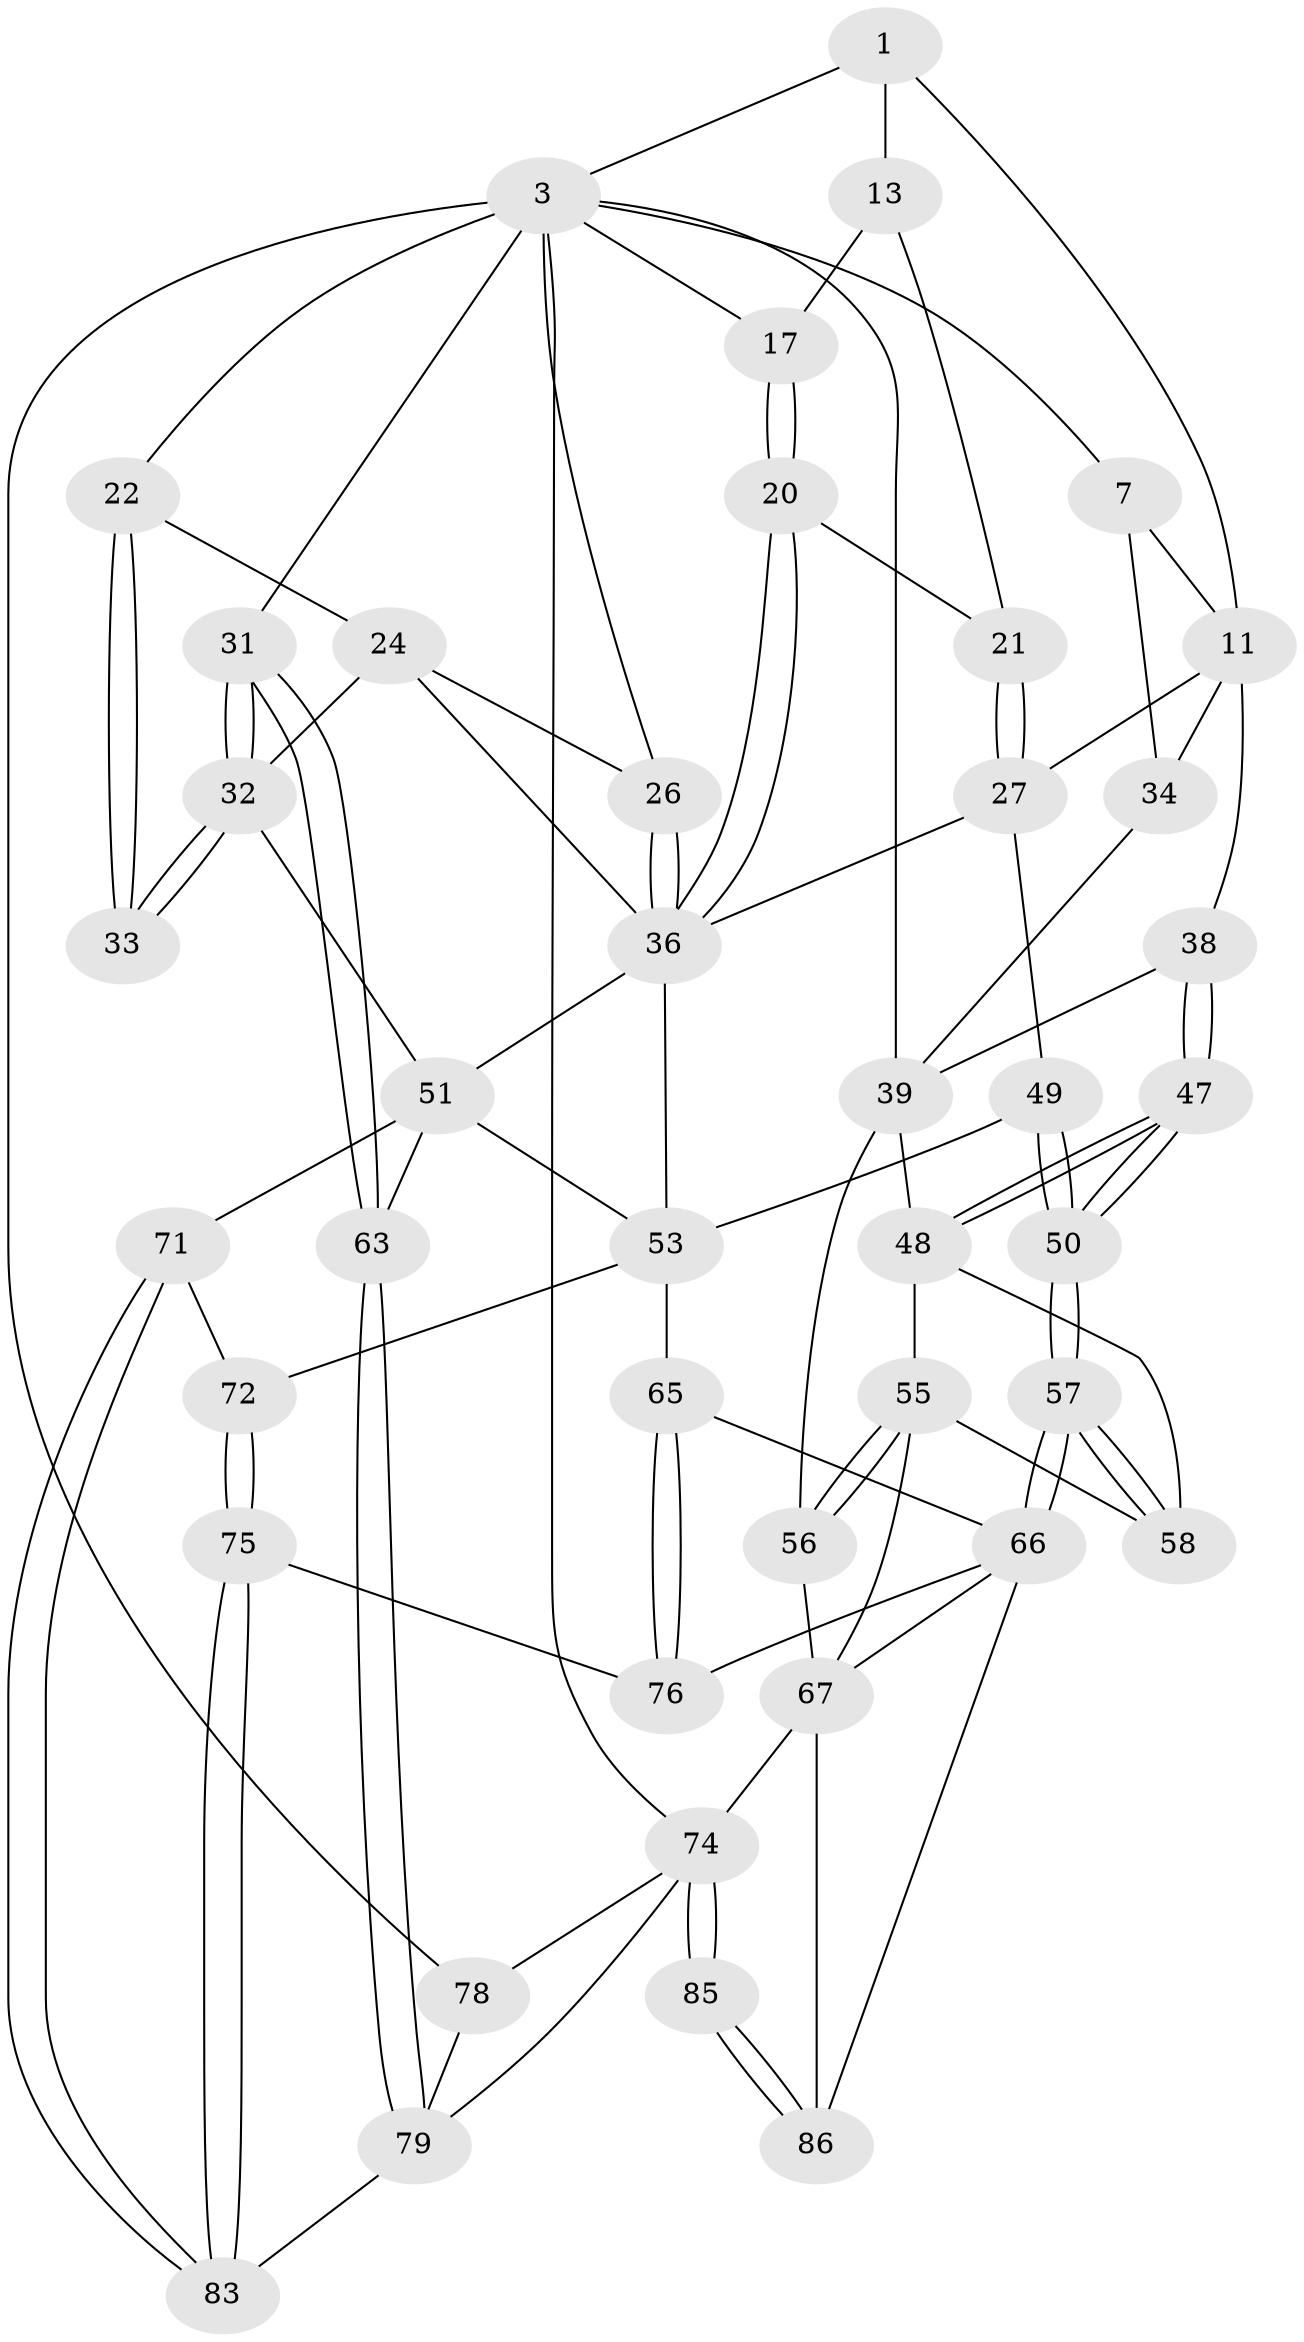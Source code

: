 // original degree distribution, {3: 0.022988505747126436, 4: 0.25287356321839083, 5: 0.5057471264367817, 6: 0.21839080459770116}
// Generated by graph-tools (version 1.1) at 2025/17/03/09/25 04:17:20]
// undirected, 43 vertices, 101 edges
graph export_dot {
graph [start="1"]
  node [color=gray90,style=filled];
  1 [pos="+0.5456388084878611+0",super="+2+10"];
  3 [pos="+0.78560564009903+0",super="+16+4"];
  7 [pos="+0+0",super="+8"];
  11 [pos="+0.38669760537128334+0.12462893594844504",super="+18"];
  13 [pos="+0.491617539101498+0.11330063215776644",super="+14"];
  17 [pos="+0.5958211010409707+0.10016177452178622"];
  20 [pos="+0.5324109385003684+0.21007576815423587"];
  21 [pos="+0.5195326937859398+0.21511952643302548"];
  22 [pos="+0.9454144935589126+0",super="+23"];
  24 [pos="+0.8167675006570326+0.23344959525089087",super="+25"];
  26 [pos="+0.7278315238428085+0.03999146668660472"];
  27 [pos="+0.44544922353246275+0.3286222392245395",super="+28"];
  31 [pos="+1+0.4607924731545511"];
  32 [pos="+1+0.4397589459182827",super="+45"];
  33 [pos="+0.9432926515812068+0.23807040604962948"];
  34 [pos="+0.2395044195746935+0.1630685133198609",super="+35"];
  36 [pos="+0.652853546323721+0.2500913125976896",super="+41"];
  38 [pos="+0.18817135955476172+0.24606748834086417"];
  39 [pos="+0.117295850477469+0.23474098589917647",super="+43"];
  47 [pos="+0.25584157765455834+0.4402936694157778"];
  48 [pos="+0.18808934381404568+0.42452975020953027",super="+54"];
  49 [pos="+0.32611845932561295+0.460417151970908"];
  50 [pos="+0.307564067019775+0.47746012751417644"];
  51 [pos="+0.7318588894069885+0.5178763808753498",super="+60"];
  53 [pos="+0.5953762889583988+0.5122201819384028",super="+62"];
  55 [pos="+0.008531832309903365+0.4964886705914473",super="+59"];
  56 [pos="+0+0.48739633758118583"];
  57 [pos="+0.30423766919776657+0.5102800925453753"];
  58 [pos="+0.1752805623372321+0.5599795842306405"];
  63 [pos="+0.7953382697098378+0.6782931438052137"];
  65 [pos="+0.42273242302745934+0.6321972207511806"];
  66 [pos="+0.33408031825471435+0.5964930406184146",super="+69"];
  67 [pos="+0.0445511535997679+0.7031413240320986",super="+70+68"];
  71 [pos="+0.6969304002149025+0.6953095004015242"];
  72 [pos="+0.6155309112523214+0.7419588780537603"];
  74 [pos="+0+1",super="+84"];
  75 [pos="+0.5825959812329716+0.8056623359781004"];
  76 [pos="+0.5120025864378285+0.8148491243740033"];
  78 [pos="+1+0.7483611816380914",super="+80"];
  79 [pos="+0.8657150989733032+0.8312219559756482",super="+81"];
  83 [pos="+0.7581070229972927+0.9912400871814026"];
  85 [pos="+0.35397609513776934+1"];
  86 [pos="+0.34653058300279854+1",super="+87"];
  1 -- 3;
  1 -- 13 [weight=2];
  1 -- 11;
  3 -- 17;
  3 -- 26;
  3 -- 22;
  3 -- 7;
  3 -- 74;
  3 -- 78 [weight=2];
  3 -- 31;
  3 -- 39;
  7 -- 34;
  7 -- 11 [weight=2];
  11 -- 34 [weight=2];
  11 -- 38;
  11 -- 27;
  13 -- 17;
  13 -- 21;
  17 -- 20;
  17 -- 20;
  20 -- 21;
  20 -- 36;
  20 -- 36;
  21 -- 27;
  21 -- 27;
  22 -- 33 [weight=2];
  22 -- 33;
  22 -- 24;
  24 -- 26;
  24 -- 32 [weight=2];
  24 -- 36;
  26 -- 36;
  26 -- 36;
  27 -- 49;
  27 -- 36;
  31 -- 32;
  31 -- 32;
  31 -- 63;
  31 -- 63;
  32 -- 33;
  32 -- 33;
  32 -- 51;
  34 -- 39;
  36 -- 51;
  36 -- 53;
  38 -- 39;
  38 -- 47;
  38 -- 47;
  39 -- 48;
  39 -- 56;
  47 -- 48;
  47 -- 48;
  47 -- 50;
  47 -- 50;
  48 -- 58;
  48 -- 55;
  49 -- 50;
  49 -- 50;
  49 -- 53;
  50 -- 57;
  50 -- 57;
  51 -- 63;
  51 -- 53;
  51 -- 71;
  53 -- 72;
  53 -- 65;
  55 -- 56;
  55 -- 56;
  55 -- 58;
  55 -- 67;
  56 -- 67;
  57 -- 58;
  57 -- 58;
  57 -- 66;
  57 -- 66;
  63 -- 79;
  63 -- 79;
  65 -- 66;
  65 -- 76;
  65 -- 76;
  66 -- 67;
  66 -- 76;
  66 -- 86;
  67 -- 74;
  67 -- 86 [weight=2];
  71 -- 72;
  71 -- 83;
  71 -- 83;
  72 -- 75;
  72 -- 75;
  74 -- 85 [weight=2];
  74 -- 85;
  74 -- 78;
  74 -- 79;
  75 -- 76;
  75 -- 83;
  75 -- 83;
  78 -- 79 [weight=2];
  79 -- 83;
  85 -- 86;
  85 -- 86;
}
